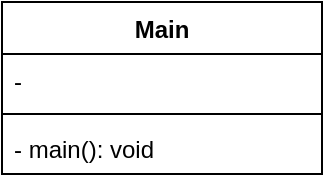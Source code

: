 <mxfile version="15.3.1" type="github">
  <diagram id="4rJlvXzygzpuktsm9q0A" name="Main">
    <mxGraphModel dx="1102" dy="482" grid="1" gridSize="10" guides="1" tooltips="1" connect="1" arrows="1" fold="1" page="1" pageScale="1" pageWidth="827" pageHeight="1169" math="0" shadow="0">
      <root>
        <mxCell id="0" />
        <mxCell id="1" parent="0" />
        <mxCell id="lsNb-V2S0qiweX2xApXp-1" value="Main" style="swimlane;fontStyle=1;align=center;verticalAlign=top;childLayout=stackLayout;horizontal=1;startSize=26;horizontalStack=0;resizeParent=1;resizeParentMax=0;resizeLast=0;collapsible=1;marginBottom=0;" vertex="1" parent="1">
          <mxGeometry x="280" y="270" width="160" height="86" as="geometry" />
        </mxCell>
        <mxCell id="lsNb-V2S0qiweX2xApXp-2" value="-" style="text;strokeColor=none;fillColor=none;align=left;verticalAlign=top;spacingLeft=4;spacingRight=4;overflow=hidden;rotatable=0;points=[[0,0.5],[1,0.5]];portConstraint=eastwest;" vertex="1" parent="lsNb-V2S0qiweX2xApXp-1">
          <mxGeometry y="26" width="160" height="26" as="geometry" />
        </mxCell>
        <mxCell id="lsNb-V2S0qiweX2xApXp-3" value="" style="line;strokeWidth=1;fillColor=none;align=left;verticalAlign=middle;spacingTop=-1;spacingLeft=3;spacingRight=3;rotatable=0;labelPosition=right;points=[];portConstraint=eastwest;" vertex="1" parent="lsNb-V2S0qiweX2xApXp-1">
          <mxGeometry y="52" width="160" height="8" as="geometry" />
        </mxCell>
        <mxCell id="lsNb-V2S0qiweX2xApXp-4" value="- main(): void" style="text;strokeColor=none;fillColor=none;align=left;verticalAlign=top;spacingLeft=4;spacingRight=4;overflow=hidden;rotatable=0;points=[[0,0.5],[1,0.5]];portConstraint=eastwest;" vertex="1" parent="lsNb-V2S0qiweX2xApXp-1">
          <mxGeometry y="60" width="160" height="26" as="geometry" />
        </mxCell>
      </root>
    </mxGraphModel>
  </diagram>
</mxfile>
